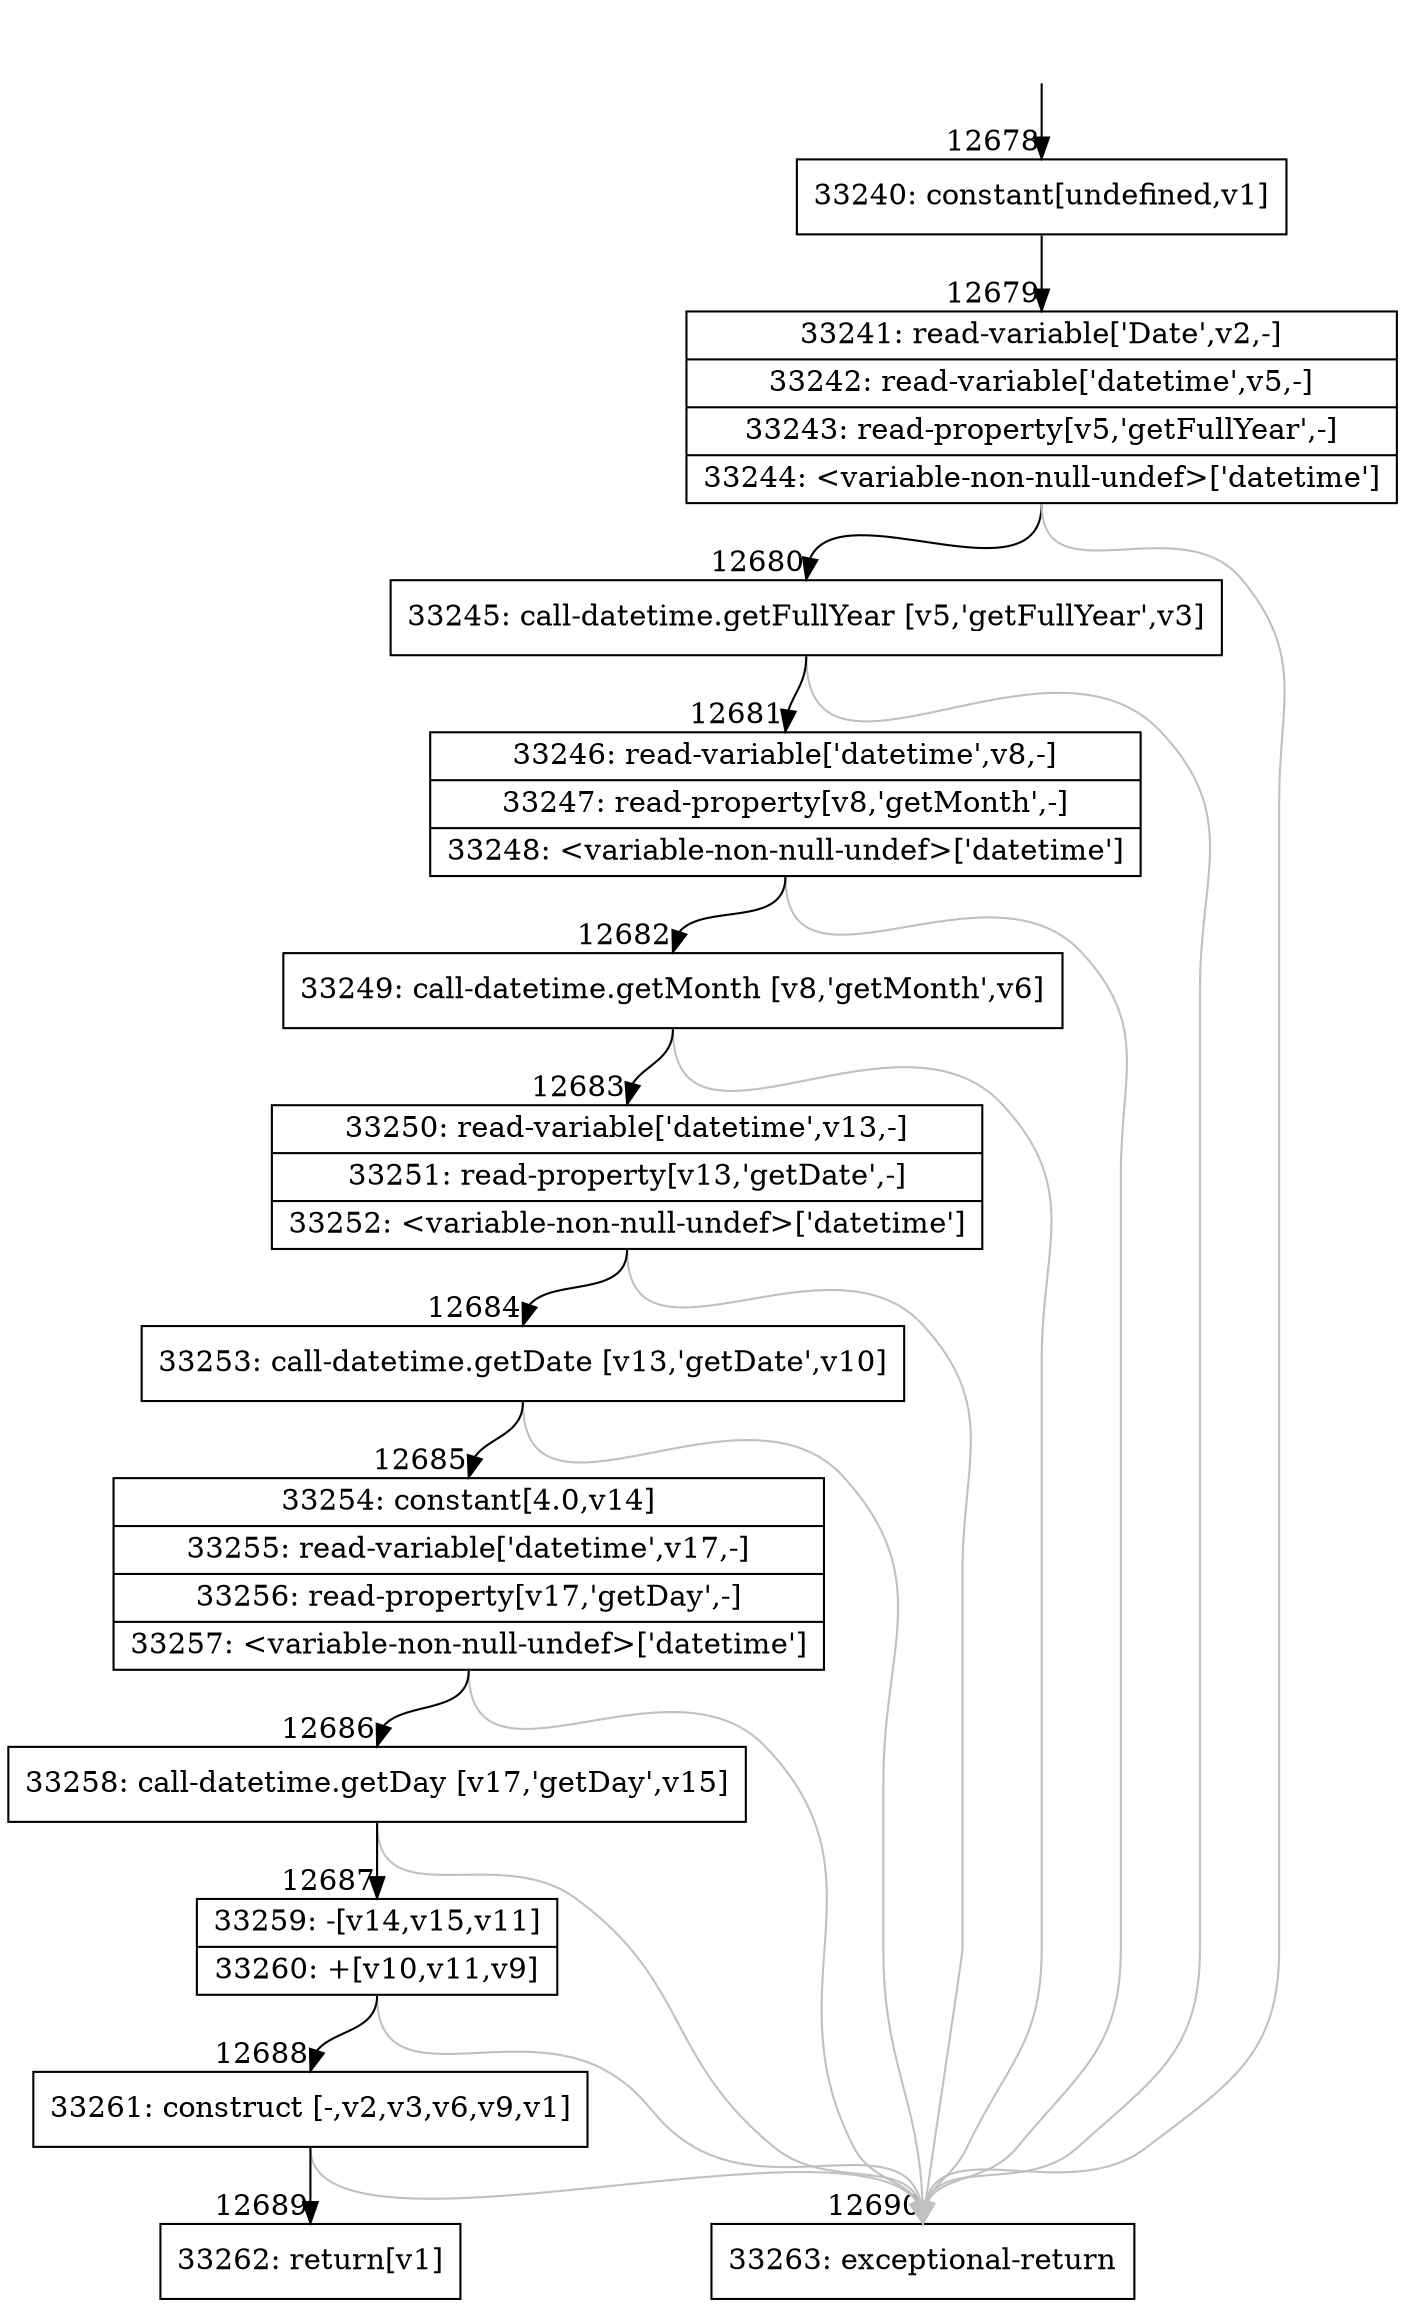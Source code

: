 digraph {
rankdir="TD"
BB_entry978[shape=none,label=""];
BB_entry978 -> BB12678 [tailport=s, headport=n, headlabel="    12678"]
BB12678 [shape=record label="{33240: constant[undefined,v1]}" ] 
BB12678 -> BB12679 [tailport=s, headport=n, headlabel="      12679"]
BB12679 [shape=record label="{33241: read-variable['Date',v2,-]|33242: read-variable['datetime',v5,-]|33243: read-property[v5,'getFullYear',-]|33244: \<variable-non-null-undef\>['datetime']}" ] 
BB12679 -> BB12680 [tailport=s, headport=n, headlabel="      12680"]
BB12679 -> BB12690 [tailport=s, headport=n, color=gray, headlabel="      12690"]
BB12680 [shape=record label="{33245: call-datetime.getFullYear [v5,'getFullYear',v3]}" ] 
BB12680 -> BB12681 [tailport=s, headport=n, headlabel="      12681"]
BB12680 -> BB12690 [tailport=s, headport=n, color=gray]
BB12681 [shape=record label="{33246: read-variable['datetime',v8,-]|33247: read-property[v8,'getMonth',-]|33248: \<variable-non-null-undef\>['datetime']}" ] 
BB12681 -> BB12682 [tailport=s, headport=n, headlabel="      12682"]
BB12681 -> BB12690 [tailport=s, headport=n, color=gray]
BB12682 [shape=record label="{33249: call-datetime.getMonth [v8,'getMonth',v6]}" ] 
BB12682 -> BB12683 [tailport=s, headport=n, headlabel="      12683"]
BB12682 -> BB12690 [tailport=s, headport=n, color=gray]
BB12683 [shape=record label="{33250: read-variable['datetime',v13,-]|33251: read-property[v13,'getDate',-]|33252: \<variable-non-null-undef\>['datetime']}" ] 
BB12683 -> BB12684 [tailport=s, headport=n, headlabel="      12684"]
BB12683 -> BB12690 [tailport=s, headport=n, color=gray]
BB12684 [shape=record label="{33253: call-datetime.getDate [v13,'getDate',v10]}" ] 
BB12684 -> BB12685 [tailport=s, headport=n, headlabel="      12685"]
BB12684 -> BB12690 [tailport=s, headport=n, color=gray]
BB12685 [shape=record label="{33254: constant[4.0,v14]|33255: read-variable['datetime',v17,-]|33256: read-property[v17,'getDay',-]|33257: \<variable-non-null-undef\>['datetime']}" ] 
BB12685 -> BB12686 [tailport=s, headport=n, headlabel="      12686"]
BB12685 -> BB12690 [tailport=s, headport=n, color=gray]
BB12686 [shape=record label="{33258: call-datetime.getDay [v17,'getDay',v15]}" ] 
BB12686 -> BB12687 [tailport=s, headport=n, headlabel="      12687"]
BB12686 -> BB12690 [tailport=s, headport=n, color=gray]
BB12687 [shape=record label="{33259: -[v14,v15,v11]|33260: +[v10,v11,v9]}" ] 
BB12687 -> BB12688 [tailport=s, headport=n, headlabel="      12688"]
BB12687 -> BB12690 [tailport=s, headport=n, color=gray]
BB12688 [shape=record label="{33261: construct [-,v2,v3,v6,v9,v1]}" ] 
BB12688 -> BB12689 [tailport=s, headport=n, headlabel="      12689"]
BB12688 -> BB12690 [tailport=s, headport=n, color=gray]
BB12689 [shape=record label="{33262: return[v1]}" ] 
BB12690 [shape=record label="{33263: exceptional-return}" ] 
//#$~ 18659
}
